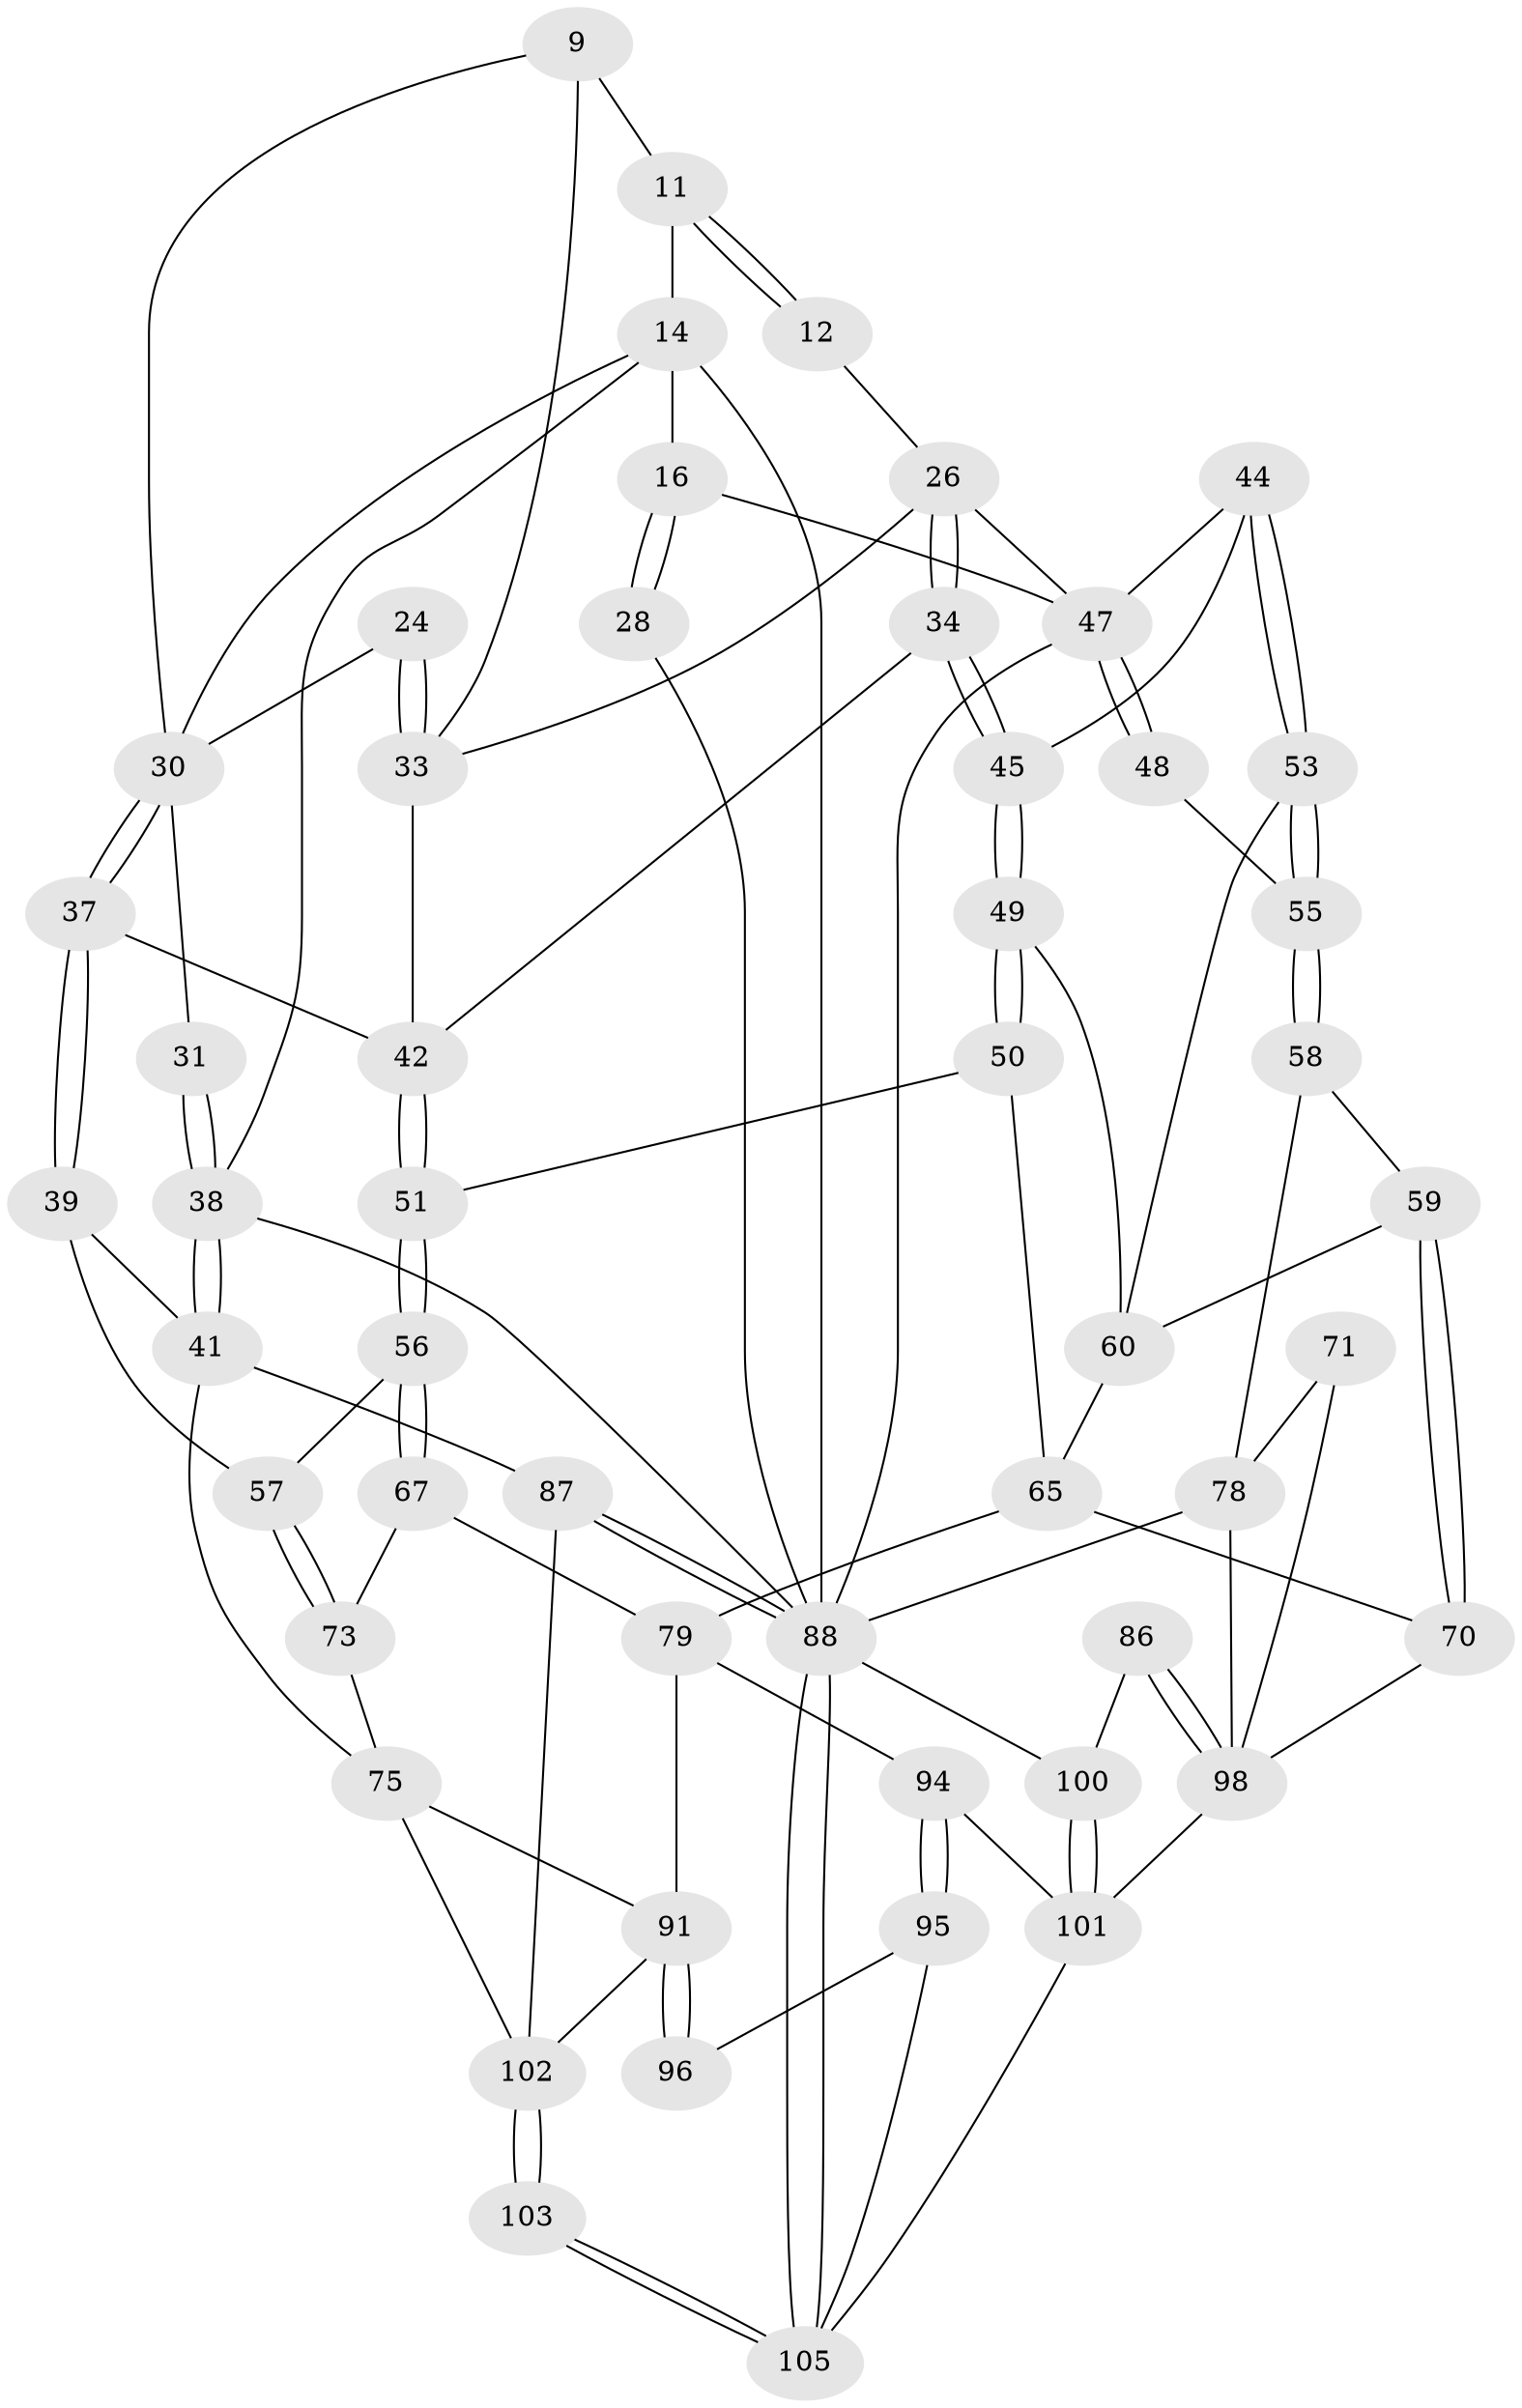 // original degree distribution, {3: 0.01904761904761905, 5: 0.5523809523809524, 4: 0.22857142857142856, 6: 0.2}
// Generated by graph-tools (version 1.1) at 2025/07/03/04/25 22:07:00]
// undirected, 52 vertices, 115 edges
graph export_dot {
graph [start="1"]
  node [color=gray90,style=filled];
  9 [pos="+0.518435874397728+0.043878081939205296",super="+6"];
  11 [pos="+0.8916684122025164+0.07752070144782942",super="+3+10"];
  12 [pos="+0.7499034384458183+0.17335956455487692"];
  14 [pos="+1+0.07137049661103038",super="+8+13"];
  16 [pos="+0.900251794667041+0.2136028878285089",super="+15"];
  24 [pos="+0.3087786420184593+0.21230995831809715"];
  26 [pos="+0.7276372997465874+0.2637763949628041",super="+19"];
  28 [pos="+1+0.12546766325013067"];
  30 [pos="+0.24524533972568524+0.24148677065781524",super="+25"];
  31 [pos="+0.2144907772895957+0.2591736075205202"];
  33 [pos="+0.3982838682954715+0.28095739257041846",super="+32+23"];
  34 [pos="+0.7143543188043546+0.27538359287742165"];
  37 [pos="+0.3021475558936776+0.40224910840913786"];
  38 [pos="+0.13883490432228213+0.3228049211877116",super="+21"];
  39 [pos="+0.1973572896007982+0.5200240397478156"];
  41 [pos="+0.11681704340149598+0.525735689842231",super="+40"];
  42 [pos="+0.5176496429882234+0.4410455978994778",super="+35+36"];
  44 [pos="+0.7413759864560254+0.41976130040766335"];
  45 [pos="+0.702700628931952+0.34120319422452416"];
  47 [pos="+1+0.43338392693307337",super="+17+43"];
  48 [pos="+0.8822970576565069+0.4809833704889328"];
  49 [pos="+0.5920819530797352+0.44895729678417534"];
  50 [pos="+0.5307983483281583+0.4586532717604957"];
  51 [pos="+0.5225250560100028+0.45084631899188815"];
  53 [pos="+0.7376680190883447+0.43669910114183264"];
  55 [pos="+0.8256936444586961+0.5231693248692001"];
  56 [pos="+0.33211479924417947+0.5705420405776108"];
  57 [pos="+0.2757927660087902+0.5541563936886575"];
  58 [pos="+0.8049607875564726+0.5639410081342271"];
  59 [pos="+0.7369645808094344+0.5724150139641501"];
  60 [pos="+0.7330965884377239+0.5694065512247699",super="+54"];
  65 [pos="+0.5371541332623807+0.6815598181428083",super="+64"];
  67 [pos="+0.4280414452241671+0.6827976586593905"];
  70 [pos="+0.6425574623812516+0.7008149826804972"];
  71 [pos="+0.7914712860818892+0.7161831414770911"];
  73 [pos="+0.3141744710088103+0.7113528645752832"];
  75 [pos="+0.17877617929375997+0.721964468139771",super="+74"];
  78 [pos="+0.8348991587177197+0.7490826955176113",super="+68+69"];
  79 [pos="+0.4906197994888068+0.7249854910006399",super="+66"];
  86 [pos="+0.9679316279515732+0.8449855753268728"];
  87 [pos="+0+0.9008980785693077",super="+77"];
  88 [pos="+0+1",super="+22+61+63"];
  91 [pos="+0.24708341729529568+0.9655334455385777",super="+81+80"];
  94 [pos="+0.5129820695147119+0.9381679298938354",super="+90"];
  95 [pos="+0.5116946716966353+0.9386574450493211"];
  96 [pos="+0.4552640342521875+0.8730399960915256"];
  98 [pos="+0.7859942986958723+1",super="+84+82"];
  100 [pos="+0.9221695590820024+1",super="+85"];
  101 [pos="+0.772143496667791+1",super="+99+97+89"];
  102 [pos="+0+0.918617156684193",super="+93+92"];
  103 [pos="+0.2403254067280837+1"];
  105 [pos="+0.2425312232945277+1",super="+104"];
  9 -- 11 [weight=2];
  9 -- 33;
  9 -- 30;
  11 -- 12 [weight=2];
  11 -- 12;
  11 -- 14 [weight=2];
  12 -- 26;
  14 -- 16;
  14 -- 88 [weight=3];
  14 -- 38;
  14 -- 30;
  16 -- 28 [weight=2];
  16 -- 28;
  16 -- 47;
  24 -- 33 [weight=2];
  24 -- 33;
  24 -- 30;
  26 -- 34;
  26 -- 34;
  26 -- 33;
  26 -- 47;
  28 -- 88;
  30 -- 31;
  30 -- 37;
  30 -- 37;
  31 -- 38 [weight=2];
  31 -- 38;
  33 -- 42 [weight=2];
  34 -- 45;
  34 -- 45;
  34 -- 42;
  37 -- 39;
  37 -- 39;
  37 -- 42;
  38 -- 41;
  38 -- 41;
  38 -- 88;
  39 -- 57;
  39 -- 41;
  41 -- 87;
  41 -- 75;
  42 -- 51;
  42 -- 51;
  44 -- 45;
  44 -- 53;
  44 -- 53;
  44 -- 47;
  45 -- 49;
  45 -- 49;
  47 -- 48 [weight=2];
  47 -- 48;
  47 -- 88;
  48 -- 55;
  49 -- 50;
  49 -- 50;
  49 -- 60;
  50 -- 51;
  50 -- 65;
  51 -- 56;
  51 -- 56;
  53 -- 55;
  53 -- 55;
  53 -- 60;
  55 -- 58;
  55 -- 58;
  56 -- 57;
  56 -- 67;
  56 -- 67;
  57 -- 73;
  57 -- 73;
  58 -- 59;
  58 -- 78;
  59 -- 60;
  59 -- 70;
  59 -- 70;
  60 -- 65;
  65 -- 70;
  65 -- 79;
  67 -- 73;
  67 -- 79;
  70 -- 98;
  71 -- 78 [weight=2];
  71 -- 98;
  73 -- 75;
  75 -- 102;
  75 -- 91;
  78 -- 88;
  78 -- 98;
  79 -- 94;
  79 -- 91;
  86 -- 98 [weight=2];
  86 -- 98;
  86 -- 100;
  87 -- 88 [weight=2];
  87 -- 88;
  87 -- 102 [weight=2];
  88 -- 105;
  88 -- 105;
  88 -- 100 [weight=2];
  91 -- 96 [weight=2];
  91 -- 96;
  91 -- 102;
  94 -- 95;
  94 -- 95;
  94 -- 101 [weight=2];
  95 -- 96;
  95 -- 105;
  98 -- 101 [weight=2];
  100 -- 101;
  100 -- 101;
  101 -- 105;
  102 -- 103 [weight=2];
  102 -- 103;
  103 -- 105;
  103 -- 105;
}

